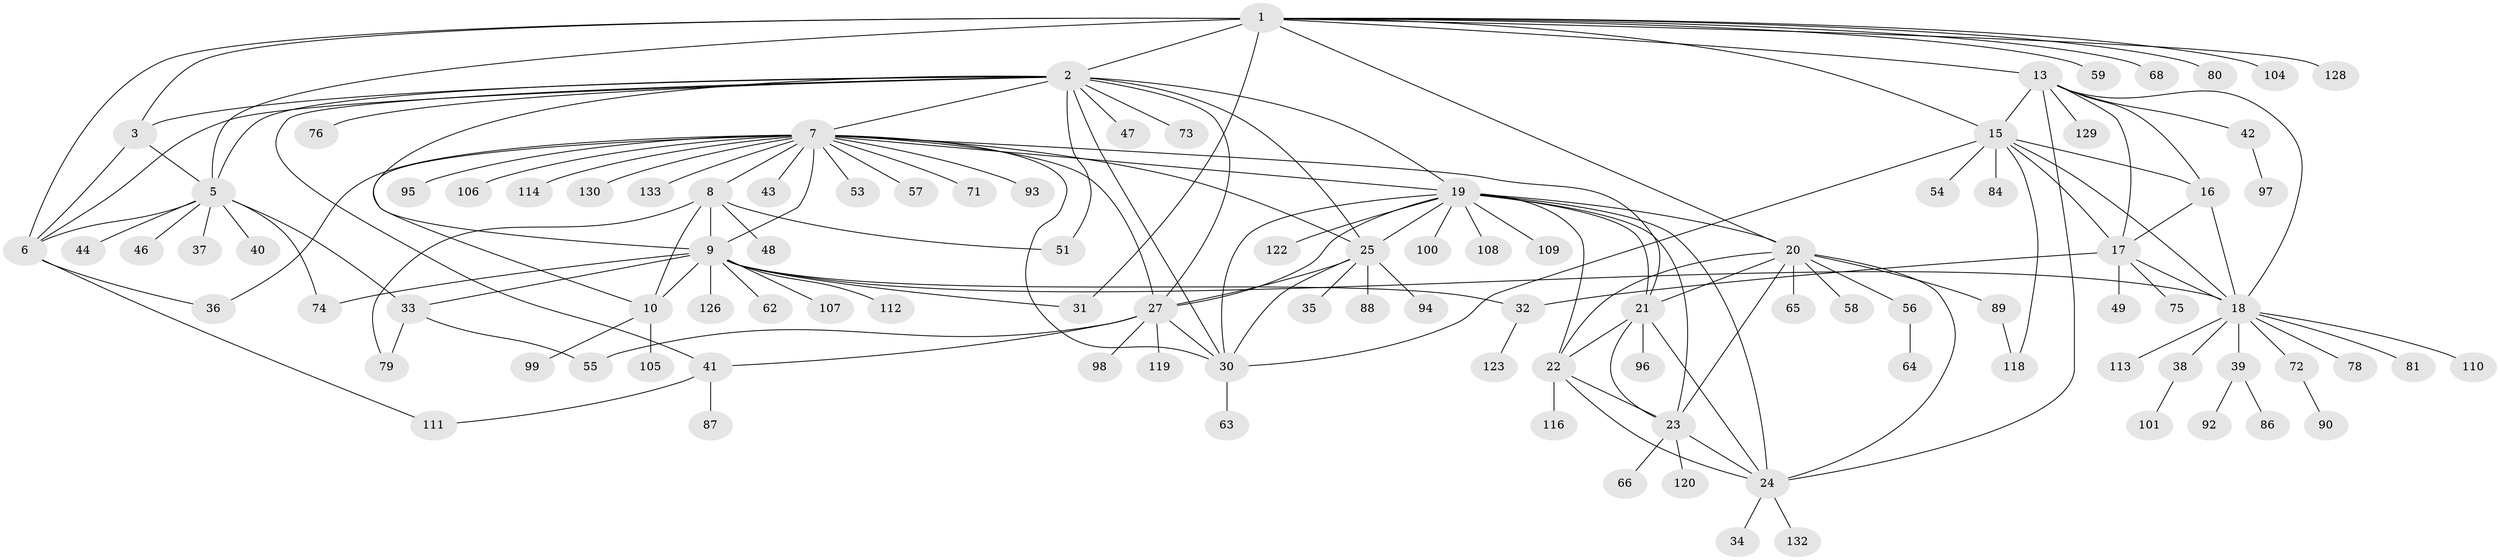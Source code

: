 // Generated by graph-tools (version 1.1) at 2025/52/02/27/25 19:52:15]
// undirected, 104 vertices, 156 edges
graph export_dot {
graph [start="1"]
  node [color=gray90,style=filled];
  1 [super="+4"];
  2 [super="+26"];
  3;
  5 [super="+121"];
  6 [super="+69"];
  7 [super="+29"];
  8 [super="+45"];
  9 [super="+11"];
  10 [super="+12"];
  13 [super="+14"];
  15 [super="+91"];
  16;
  17 [super="+85"];
  18 [super="+67"];
  19 [super="+28"];
  20 [super="+52"];
  21 [super="+61"];
  22;
  23 [super="+83"];
  24 [super="+70"];
  25 [super="+50"];
  27 [super="+127"];
  30;
  31;
  32;
  33 [super="+124"];
  34;
  35;
  36 [super="+60"];
  37;
  38 [super="+102"];
  39 [super="+82"];
  40;
  41;
  42 [super="+131"];
  43;
  44;
  46;
  47;
  48 [super="+117"];
  49;
  51;
  53;
  54 [super="+103"];
  55;
  56;
  57;
  58;
  59;
  62;
  63;
  64;
  65;
  66 [super="+77"];
  68;
  71;
  72 [super="+115"];
  73;
  74 [super="+125"];
  75;
  76;
  78;
  79;
  80;
  81;
  84;
  86;
  87;
  88;
  89;
  90;
  92;
  93;
  94;
  95;
  96;
  97;
  98;
  99;
  100;
  101;
  104;
  105;
  106;
  107;
  108;
  109;
  110;
  111;
  112;
  113;
  114;
  116;
  118;
  119;
  120;
  122;
  123;
  126;
  128;
  129;
  130;
  132;
  133;
  1 -- 2 [weight=2];
  1 -- 3 [weight=2];
  1 -- 5 [weight=2];
  1 -- 6 [weight=2];
  1 -- 31;
  1 -- 80;
  1 -- 104;
  1 -- 128;
  1 -- 68;
  1 -- 59;
  1 -- 20;
  1 -- 15;
  1 -- 13;
  2 -- 3;
  2 -- 5;
  2 -- 6;
  2 -- 9;
  2 -- 41;
  2 -- 47;
  2 -- 51;
  2 -- 73;
  2 -- 76;
  2 -- 7;
  2 -- 25;
  2 -- 27;
  2 -- 30;
  2 -- 19;
  3 -- 5;
  3 -- 6;
  5 -- 6;
  5 -- 33;
  5 -- 37;
  5 -- 40;
  5 -- 44;
  5 -- 46;
  5 -- 74;
  6 -- 36;
  6 -- 111;
  7 -- 8;
  7 -- 9 [weight=2];
  7 -- 10 [weight=2];
  7 -- 21 [weight=2];
  7 -- 53;
  7 -- 71;
  7 -- 95;
  7 -- 130;
  7 -- 133;
  7 -- 106;
  7 -- 43;
  7 -- 114;
  7 -- 25;
  7 -- 27;
  7 -- 93;
  7 -- 30;
  7 -- 57;
  7 -- 19;
  7 -- 36;
  8 -- 9 [weight=2];
  8 -- 10 [weight=2];
  8 -- 48;
  8 -- 51;
  8 -- 79;
  9 -- 10 [weight=4];
  9 -- 18;
  9 -- 31;
  9 -- 32;
  9 -- 33;
  9 -- 112;
  9 -- 107;
  9 -- 62;
  9 -- 126;
  9 -- 74;
  10 -- 99;
  10 -- 105;
  13 -- 15 [weight=2];
  13 -- 16 [weight=2];
  13 -- 17 [weight=2];
  13 -- 18 [weight=2];
  13 -- 24;
  13 -- 42;
  13 -- 129;
  15 -- 16;
  15 -- 17;
  15 -- 18;
  15 -- 30;
  15 -- 54;
  15 -- 84;
  15 -- 118;
  16 -- 17;
  16 -- 18;
  17 -- 18;
  17 -- 32;
  17 -- 49;
  17 -- 75;
  18 -- 38;
  18 -- 39;
  18 -- 72;
  18 -- 78;
  18 -- 81;
  18 -- 110;
  18 -- 113;
  19 -- 20;
  19 -- 21;
  19 -- 22;
  19 -- 23;
  19 -- 24;
  19 -- 100;
  19 -- 108;
  19 -- 122;
  19 -- 25;
  19 -- 27;
  19 -- 109;
  19 -- 30;
  20 -- 21;
  20 -- 22;
  20 -- 23;
  20 -- 24;
  20 -- 56;
  20 -- 58;
  20 -- 65;
  20 -- 89;
  21 -- 22;
  21 -- 23;
  21 -- 24;
  21 -- 96;
  22 -- 23;
  22 -- 24;
  22 -- 116;
  23 -- 24;
  23 -- 66;
  23 -- 120;
  24 -- 34;
  24 -- 132;
  25 -- 27;
  25 -- 30;
  25 -- 35;
  25 -- 88;
  25 -- 94;
  27 -- 30;
  27 -- 41;
  27 -- 55;
  27 -- 98;
  27 -- 119;
  30 -- 63;
  32 -- 123;
  33 -- 55;
  33 -- 79;
  38 -- 101;
  39 -- 86;
  39 -- 92;
  41 -- 87;
  41 -- 111;
  42 -- 97;
  56 -- 64;
  72 -- 90;
  89 -- 118;
}
